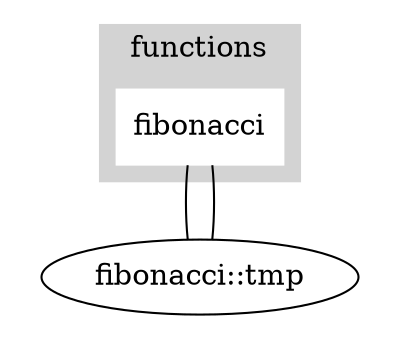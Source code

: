 graph g {
rank="TB";
  subgraph cluster_functions {
    style=filled;
    color=lightgrey;
    node [shape="box", style=filled, color="white"];
    label = "functions";

    "fibonacci"
  }

  subgraph vars {
    style=invis;
    subgraph cluster_fibonacci {
      "fibonacci" -- "fibonacci::tmp"
      "fibonacci" -- "fibonacci::tmp"
    }
  }

  subgraph aliases {
    edge [style="dashed"];
  }
}

